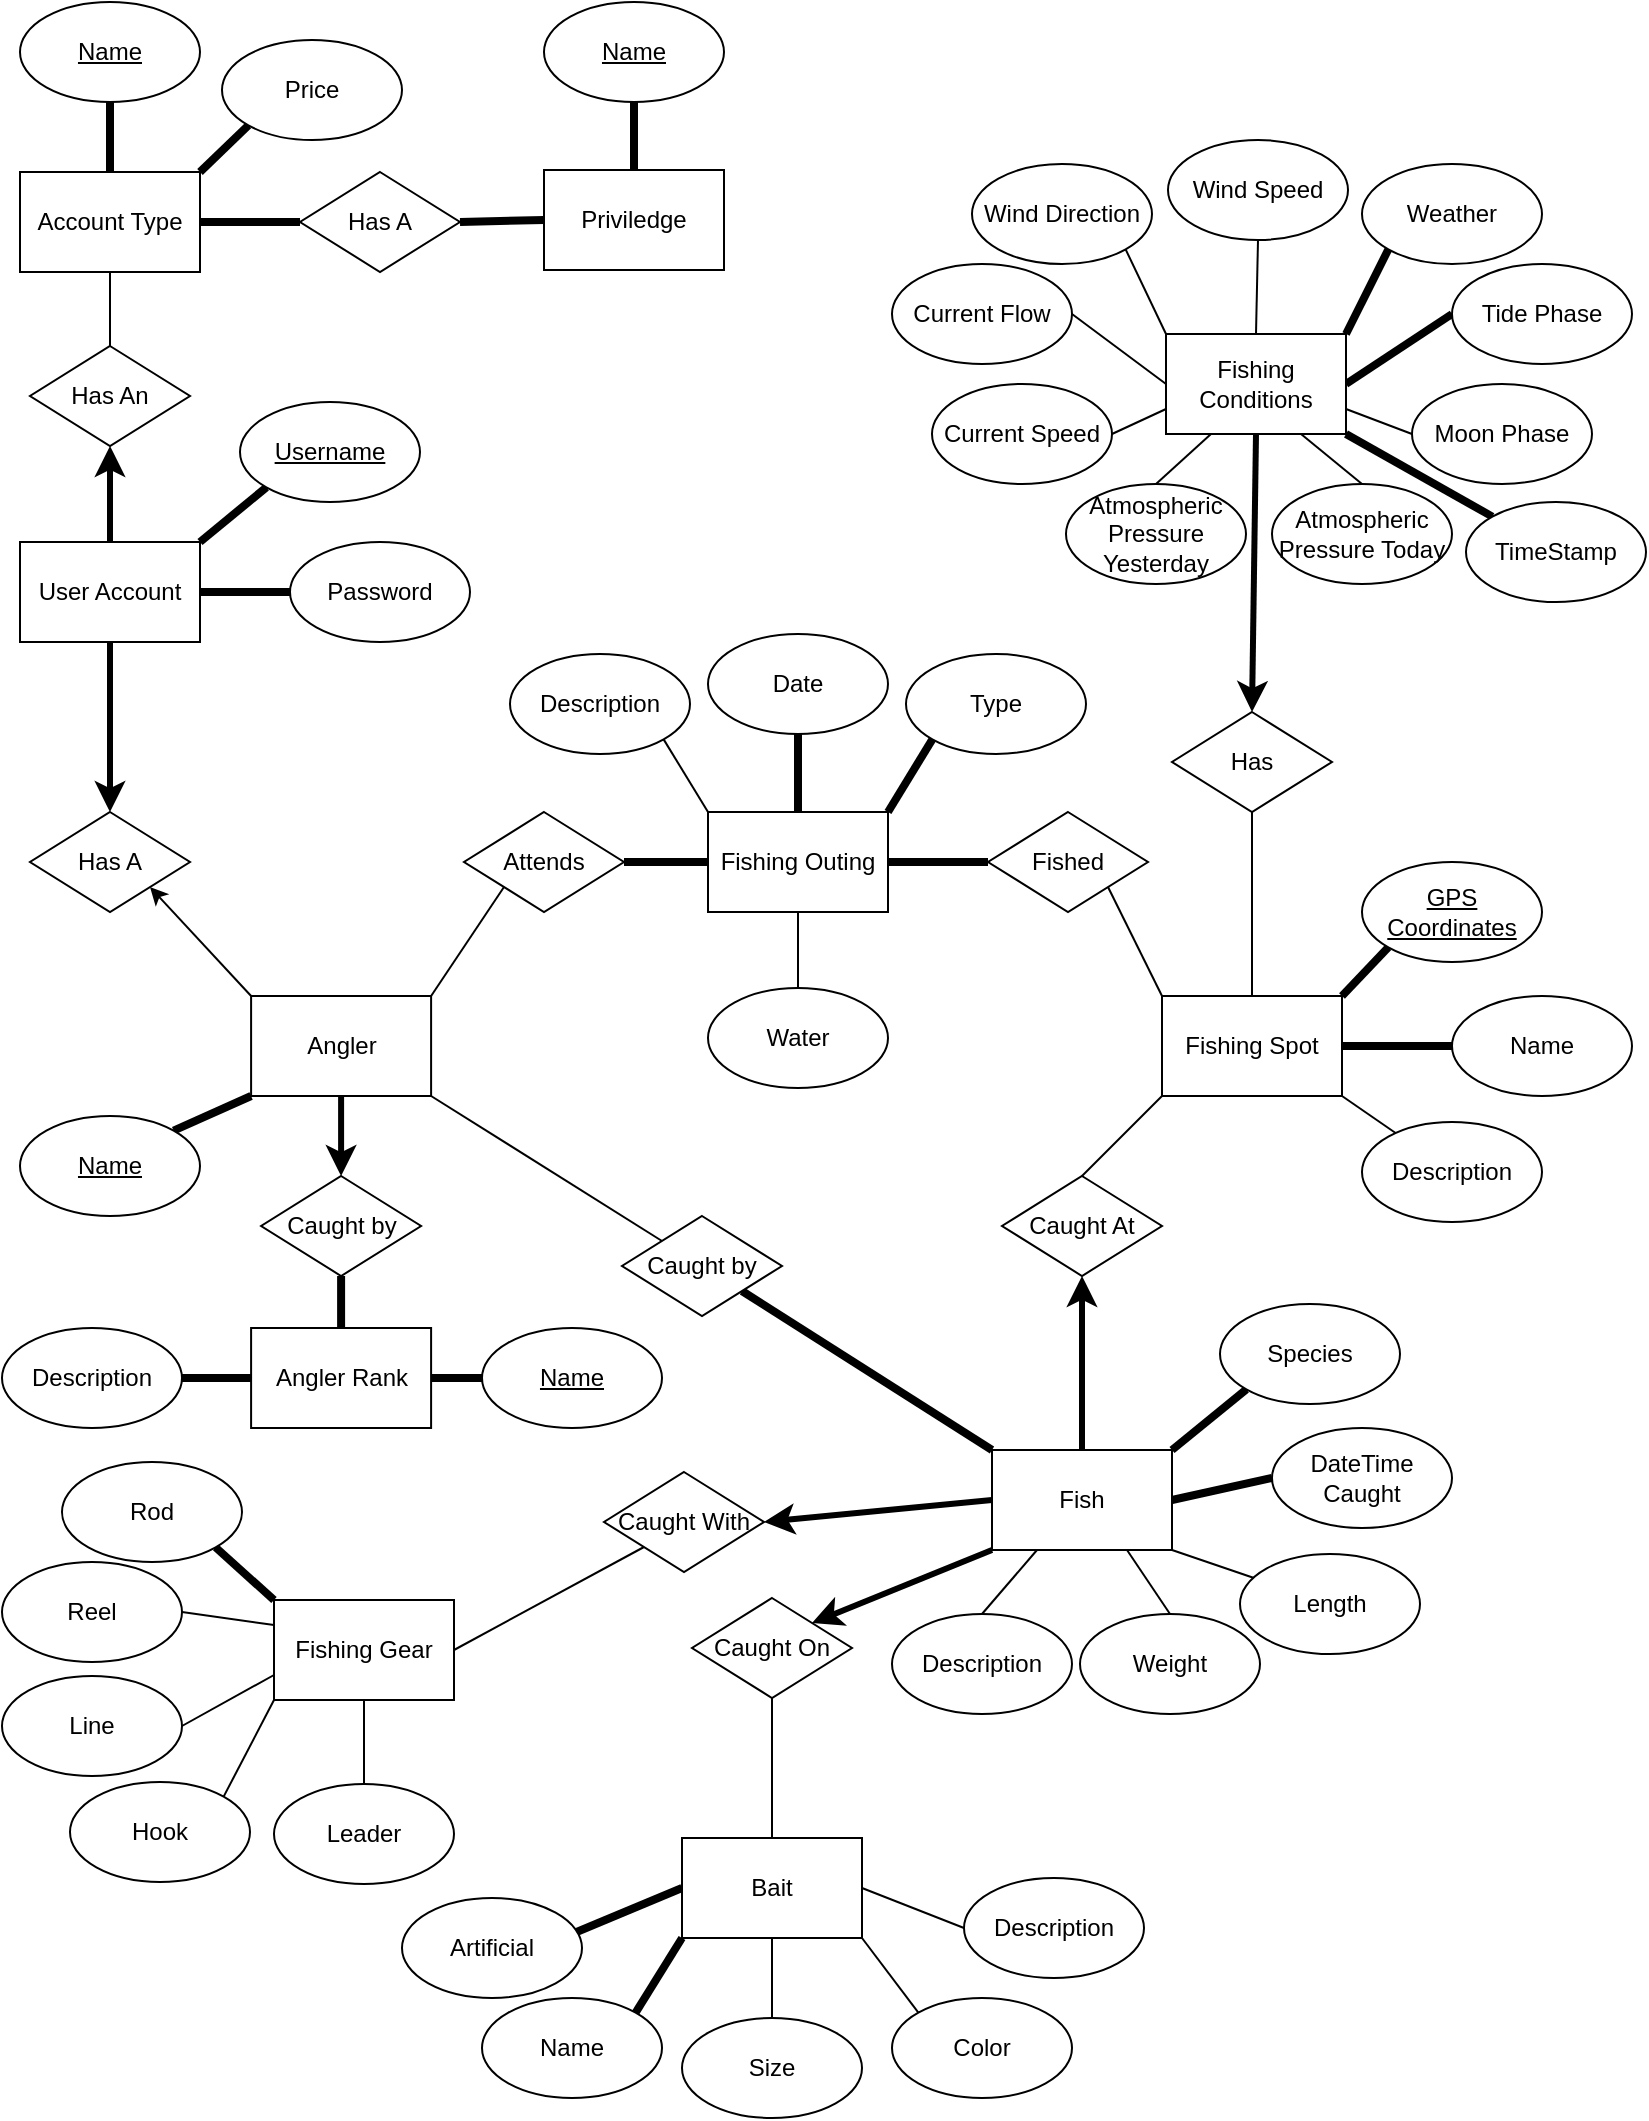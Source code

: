 <mxfile>
    <diagram id="Nq6YGKa5iNmX60OaH6xu" name="Page-1">
        <mxGraphModel dx="950" dy="1045" grid="1" gridSize="10" guides="1" tooltips="1" connect="1" arrows="1" fold="1" page="1" pageScale="1" pageWidth="850" pageHeight="1100" math="0" shadow="0">
            <root>
                <mxCell id="0"/>
                <mxCell id="1" parent="0"/>
                <mxCell id="4" style="edgeStyle=none;html=1;exitX=1;exitY=0;exitDx=0;exitDy=0;entryX=0;entryY=1;entryDx=0;entryDy=0;endArrow=none;endFill=0;strokeWidth=4;" parent="1" source="2" target="3" edge="1">
                    <mxGeometry relative="1" as="geometry"/>
                </mxCell>
                <mxCell id="6" style="edgeStyle=none;html=1;exitX=1;exitY=1;exitDx=0;exitDy=0;endArrow=none;endFill=0;strokeWidth=1;" parent="1" source="2" target="5" edge="1">
                    <mxGeometry relative="1" as="geometry"/>
                </mxCell>
                <mxCell id="8" style="edgeStyle=none;html=1;exitX=1;exitY=0.5;exitDx=0;exitDy=0;entryX=0;entryY=0.5;entryDx=0;entryDy=0;endArrow=none;endFill=0;strokeWidth=4;" parent="1" source="2" target="7" edge="1">
                    <mxGeometry relative="1" as="geometry"/>
                </mxCell>
                <mxCell id="26" style="edgeStyle=none;html=1;entryX=0;entryY=0;entryDx=0;entryDy=0;endArrow=none;endFill=0;strokeWidth=4;exitX=1;exitY=1;exitDx=0;exitDy=0;" parent="1" source="12" target="24" edge="1">
                    <mxGeometry relative="1" as="geometry">
                        <mxPoint x="813" y="390" as="sourcePoint"/>
                    </mxGeometry>
                </mxCell>
                <mxCell id="30" style="edgeStyle=none;html=1;exitX=0;exitY=0;exitDx=0;exitDy=0;entryX=1;entryY=1;entryDx=0;entryDy=0;endArrow=none;endFill=0;strokeWidth=1;" parent="1" source="2" target="28" edge="1">
                    <mxGeometry relative="1" as="geometry">
                        <mxPoint x="610" y="507" as="sourcePoint"/>
                    </mxGeometry>
                </mxCell>
                <mxCell id="42" style="edgeStyle=none;html=1;exitX=0;exitY=1;exitDx=0;exitDy=0;entryX=0.5;entryY=0;entryDx=0;entryDy=0;endArrow=none;endFill=0;strokeWidth=1;" parent="1" source="2" target="33" edge="1">
                    <mxGeometry relative="1" as="geometry"/>
                </mxCell>
                <mxCell id="58" style="edgeStyle=none;html=1;exitX=0.5;exitY=0;exitDx=0;exitDy=0;endArrow=none;endFill=0;strokeWidth=1;entryX=0.5;entryY=1;entryDx=0;entryDy=0;" parent="1" source="2" target="57" edge="1">
                    <mxGeometry relative="1" as="geometry"/>
                </mxCell>
                <mxCell id="2" value="Fishing Spot" style="rounded=0;whiteSpace=wrap;html=1;" parent="1" vertex="1">
                    <mxGeometry x="591" y="507" width="90" height="50" as="geometry"/>
                </mxCell>
                <mxCell id="3" value="&lt;u&gt;GPS Coordinates&lt;/u&gt;" style="ellipse;whiteSpace=wrap;html=1;" parent="1" vertex="1">
                    <mxGeometry x="691" y="440" width="90" height="50" as="geometry"/>
                </mxCell>
                <mxCell id="5" value="Description" style="ellipse;whiteSpace=wrap;html=1;" parent="1" vertex="1">
                    <mxGeometry x="691" y="570" width="90" height="50" as="geometry"/>
                </mxCell>
                <mxCell id="7" value="Name" style="ellipse;whiteSpace=wrap;html=1;" parent="1" vertex="1">
                    <mxGeometry x="736" y="507" width="90" height="50" as="geometry"/>
                </mxCell>
                <mxCell id="9" style="edgeStyle=none;html=1;exitX=1;exitY=0;exitDx=0;exitDy=0;entryX=0;entryY=1;entryDx=0;entryDy=0;endArrow=none;endFill=0;strokeWidth=4;" parent="1" source="12" target="13" edge="1">
                    <mxGeometry relative="1" as="geometry"/>
                </mxCell>
                <mxCell id="10" style="edgeStyle=none;html=1;exitX=0.5;exitY=0;exitDx=0;exitDy=0;endArrow=none;endFill=0;strokeWidth=1;entryX=0.5;entryY=1;entryDx=0;entryDy=0;" parent="1" source="12" target="14" edge="1">
                    <mxGeometry relative="1" as="geometry">
                        <mxPoint x="518" y="201" as="targetPoint"/>
                    </mxGeometry>
                </mxCell>
                <mxCell id="11" style="edgeStyle=none;html=1;exitX=0;exitY=0;exitDx=0;exitDy=0;entryX=1;entryY=1;entryDx=0;entryDy=0;endArrow=none;endFill=0;strokeWidth=1;" parent="1" source="12" target="15" edge="1">
                    <mxGeometry relative="1" as="geometry"/>
                </mxCell>
                <mxCell id="20" style="edgeStyle=none;html=1;exitX=1;exitY=0.5;exitDx=0;exitDy=0;entryX=0;entryY=0.5;entryDx=0;entryDy=0;endArrow=none;endFill=0;strokeWidth=4;" parent="1" source="12" target="16" edge="1">
                    <mxGeometry relative="1" as="geometry"/>
                </mxCell>
                <mxCell id="21" style="edgeStyle=none;html=1;exitX=0;exitY=0.75;exitDx=0;exitDy=0;entryX=1;entryY=0.5;entryDx=0;entryDy=0;endArrow=none;endFill=0;strokeWidth=1;" parent="1" source="12" target="18" edge="1">
                    <mxGeometry relative="1" as="geometry"/>
                </mxCell>
                <mxCell id="22" style="edgeStyle=none;html=1;exitX=0;exitY=0.5;exitDx=0;exitDy=0;entryX=1;entryY=0.5;entryDx=0;entryDy=0;endArrow=none;endFill=0;strokeWidth=1;" parent="1" source="12" target="19" edge="1">
                    <mxGeometry relative="1" as="geometry"/>
                </mxCell>
                <mxCell id="59" style="edgeStyle=none;html=1;exitX=0.5;exitY=1;exitDx=0;exitDy=0;entryX=0.5;entryY=0;entryDx=0;entryDy=0;endArrow=classic;endFill=1;strokeWidth=3;" parent="1" source="12" target="57" edge="1">
                    <mxGeometry relative="1" as="geometry">
                        <mxPoint x="551" y="320" as="targetPoint"/>
                    </mxGeometry>
                </mxCell>
                <mxCell id="92" style="edgeStyle=none;html=1;exitX=1;exitY=0.75;exitDx=0;exitDy=0;entryX=0;entryY=0.5;entryDx=0;entryDy=0;startArrow=none;startFill=0;endArrow=none;endFill=0;strokeWidth=1;" parent="1" source="12" target="91" edge="1">
                    <mxGeometry relative="1" as="geometry"/>
                </mxCell>
                <mxCell id="94" style="edgeStyle=none;html=1;exitX=0.75;exitY=1;exitDx=0;exitDy=0;entryX=0.5;entryY=0;entryDx=0;entryDy=0;endArrow=none;endFill=0;" parent="1" source="12" target="93" edge="1">
                    <mxGeometry relative="1" as="geometry"/>
                </mxCell>
                <mxCell id="96" style="edgeStyle=none;html=1;exitX=0.25;exitY=1;exitDx=0;exitDy=0;entryX=0.5;entryY=0;entryDx=0;entryDy=0;endArrow=none;endFill=0;" parent="1" source="12" target="95" edge="1">
                    <mxGeometry relative="1" as="geometry"/>
                </mxCell>
                <mxCell id="12" value="Fishing Conditions" style="rounded=0;whiteSpace=wrap;html=1;" parent="1" vertex="1">
                    <mxGeometry x="593" y="176" width="90" height="50" as="geometry"/>
                </mxCell>
                <mxCell id="13" value="Weather" style="ellipse;whiteSpace=wrap;html=1;" parent="1" vertex="1">
                    <mxGeometry x="691" y="91" width="90" height="50" as="geometry"/>
                </mxCell>
                <mxCell id="14" value="Wind Speed" style="ellipse;whiteSpace=wrap;html=1;" parent="1" vertex="1">
                    <mxGeometry x="594" y="79" width="90" height="50" as="geometry"/>
                </mxCell>
                <mxCell id="15" value="Wind Direction" style="ellipse;whiteSpace=wrap;html=1;" parent="1" vertex="1">
                    <mxGeometry x="496" y="91" width="90" height="50" as="geometry"/>
                </mxCell>
                <mxCell id="16" value="Tide Phase" style="ellipse;whiteSpace=wrap;html=1;" parent="1" vertex="1">
                    <mxGeometry x="736" y="141" width="90" height="50" as="geometry"/>
                </mxCell>
                <mxCell id="18" value="Current Speed" style="ellipse;whiteSpace=wrap;html=1;" parent="1" vertex="1">
                    <mxGeometry x="476" y="201" width="90" height="50" as="geometry"/>
                </mxCell>
                <mxCell id="19" value="Current Flow" style="ellipse;whiteSpace=wrap;html=1;" parent="1" vertex="1">
                    <mxGeometry x="456" y="141" width="90" height="50" as="geometry"/>
                </mxCell>
                <mxCell id="29" style="edgeStyle=none;html=1;exitX=1;exitY=0.5;exitDx=0;exitDy=0;endArrow=none;endFill=0;strokeWidth=4;entryX=0;entryY=0.5;entryDx=0;entryDy=0;" parent="1" source="23" target="28" edge="1">
                    <mxGeometry relative="1" as="geometry">
                        <mxPoint x="498" y="515.5" as="targetPoint"/>
                    </mxGeometry>
                </mxCell>
                <mxCell id="47" style="edgeStyle=none;html=1;exitX=0.5;exitY=0;exitDx=0;exitDy=0;entryX=0.5;entryY=1;entryDx=0;entryDy=0;endArrow=none;endFill=0;strokeWidth=4;" parent="1" source="23" target="46" edge="1">
                    <mxGeometry relative="1" as="geometry">
                        <mxPoint x="409" y="376" as="targetPoint"/>
                    </mxGeometry>
                </mxCell>
                <mxCell id="51" style="edgeStyle=none;html=1;exitX=0;exitY=0;exitDx=0;exitDy=0;entryX=1;entryY=1;entryDx=0;entryDy=0;endArrow=none;endFill=0;strokeWidth=1;" parent="1" source="23" target="50" edge="1">
                    <mxGeometry relative="1" as="geometry">
                        <mxPoint x="304.0" y="510.485" as="targetPoint"/>
                    </mxGeometry>
                </mxCell>
                <mxCell id="53" style="edgeStyle=none;html=1;exitX=1;exitY=0;exitDx=0;exitDy=0;endArrow=none;endFill=0;strokeWidth=4;entryX=0;entryY=1;entryDx=0;entryDy=0;" parent="1" source="23" target="52" edge="1">
                    <mxGeometry relative="1" as="geometry">
                        <mxPoint x="471.89" y="378.515" as="targetPoint"/>
                    </mxGeometry>
                </mxCell>
                <mxCell id="56" style="edgeStyle=none;html=1;entryX=0.5;entryY=0;entryDx=0;entryDy=0;endArrow=none;endFill=0;strokeWidth=1;exitX=0.5;exitY=1;exitDx=0;exitDy=0;" parent="1" source="23" target="55" edge="1">
                    <mxGeometry relative="1" as="geometry">
                        <mxPoint x="404" y="460" as="sourcePoint"/>
                    </mxGeometry>
                </mxCell>
                <mxCell id="23" value="Fishing Outing" style="rounded=0;whiteSpace=wrap;html=1;" parent="1" vertex="1">
                    <mxGeometry x="364" y="415" width="90" height="50" as="geometry"/>
                </mxCell>
                <mxCell id="24" value="TimeStamp" style="ellipse;whiteSpace=wrap;html=1;" parent="1" vertex="1">
                    <mxGeometry x="743" y="260" width="90" height="50" as="geometry"/>
                </mxCell>
                <mxCell id="28" value="Fished" style="rhombus;whiteSpace=wrap;html=1;" parent="1" vertex="1">
                    <mxGeometry x="504" y="415" width="80" height="50" as="geometry"/>
                </mxCell>
                <mxCell id="35" style="edgeStyle=none;html=1;entryX=0;entryY=0.5;entryDx=0;entryDy=0;endArrow=none;endFill=0;strokeWidth=4;exitX=1;exitY=0.5;exitDx=0;exitDy=0;" parent="1" source="32" target="34" edge="1">
                    <mxGeometry relative="1" as="geometry">
                        <mxPoint x="520" y="796" as="sourcePoint"/>
                    </mxGeometry>
                </mxCell>
                <mxCell id="38" style="edgeStyle=none;html=1;exitX=0.75;exitY=1;exitDx=0;exitDy=0;entryX=0.5;entryY=0;entryDx=0;entryDy=0;endArrow=none;endFill=0;strokeWidth=1;" parent="1" source="32" target="36" edge="1">
                    <mxGeometry relative="1" as="geometry"/>
                </mxCell>
                <mxCell id="39" style="edgeStyle=none;html=1;exitX=1;exitY=1;exitDx=0;exitDy=0;endArrow=none;endFill=0;strokeWidth=1;" parent="1" source="32" target="37" edge="1">
                    <mxGeometry relative="1" as="geometry"/>
                </mxCell>
                <mxCell id="62" style="edgeStyle=none;html=1;exitX=0;exitY=0.5;exitDx=0;exitDy=0;entryX=1;entryY=0.5;entryDx=0;entryDy=0;endArrow=classic;endFill=1;strokeWidth=3;" parent="1" source="32" target="61" edge="1">
                    <mxGeometry relative="1" as="geometry"/>
                </mxCell>
                <mxCell id="71" style="edgeStyle=none;html=1;exitX=0;exitY=1;exitDx=0;exitDy=0;entryX=1;entryY=0;entryDx=0;entryDy=0;endArrow=classic;endFill=1;strokeWidth=3;" parent="1" source="32" target="70" edge="1">
                    <mxGeometry relative="1" as="geometry"/>
                </mxCell>
                <mxCell id="131" style="edgeStyle=none;html=1;exitX=0;exitY=0;exitDx=0;exitDy=0;entryX=1;entryY=1;entryDx=0;entryDy=0;strokeWidth=4;endArrow=none;endFill=0;" parent="1" source="32" target="130" edge="1">
                    <mxGeometry relative="1" as="geometry">
                        <Array as="points"/>
                    </mxGeometry>
                </mxCell>
                <mxCell id="136" style="edgeStyle=none;html=1;exitX=1;exitY=0;exitDx=0;exitDy=0;entryX=0;entryY=1;entryDx=0;entryDy=0;endArrow=none;endFill=0;strokeWidth=4;" parent="1" source="32" target="133" edge="1">
                    <mxGeometry relative="1" as="geometry"/>
                </mxCell>
                <mxCell id="32" value="Fish" style="rounded=0;whiteSpace=wrap;html=1;" parent="1" vertex="1">
                    <mxGeometry x="506" y="734" width="90" height="50" as="geometry"/>
                </mxCell>
                <mxCell id="43" style="edgeStyle=none;html=1;entryX=0.5;entryY=0;entryDx=0;entryDy=0;endArrow=none;endFill=0;strokeWidth=3;startArrow=classic;startFill=1;exitX=0.5;exitY=1;exitDx=0;exitDy=0;" parent="1" source="33" target="32" edge="1">
                    <mxGeometry relative="1" as="geometry">
                        <mxPoint x="551" y="649" as="sourcePoint"/>
                    </mxGeometry>
                </mxCell>
                <mxCell id="33" value="Caught At" style="rhombus;whiteSpace=wrap;html=1;" parent="1" vertex="1">
                    <mxGeometry x="511" y="597" width="80" height="50" as="geometry"/>
                </mxCell>
                <mxCell id="34" value="DateTime Caught" style="ellipse;whiteSpace=wrap;html=1;" parent="1" vertex="1">
                    <mxGeometry x="646" y="723" width="90" height="50" as="geometry"/>
                </mxCell>
                <mxCell id="36" value="Weight" style="ellipse;whiteSpace=wrap;html=1;" parent="1" vertex="1">
                    <mxGeometry x="550" y="816" width="90" height="50" as="geometry"/>
                </mxCell>
                <mxCell id="37" value="Length" style="ellipse;whiteSpace=wrap;html=1;" parent="1" vertex="1">
                    <mxGeometry x="630" y="786" width="90" height="50" as="geometry"/>
                </mxCell>
                <mxCell id="41" style="edgeStyle=none;html=1;exitX=0.5;exitY=0;exitDx=0;exitDy=0;entryX=0.25;entryY=1;entryDx=0;entryDy=0;endArrow=none;endFill=0;strokeWidth=1;" parent="1" source="40" target="32" edge="1">
                    <mxGeometry relative="1" as="geometry"/>
                </mxCell>
                <mxCell id="40" value="Description" style="ellipse;whiteSpace=wrap;html=1;" parent="1" vertex="1">
                    <mxGeometry x="456" y="816" width="90" height="50" as="geometry"/>
                </mxCell>
                <mxCell id="46" value="Date" style="ellipse;whiteSpace=wrap;html=1;" parent="1" vertex="1">
                    <mxGeometry x="364" y="326" width="90" height="50" as="geometry"/>
                </mxCell>
                <mxCell id="50" value="Description" style="ellipse;whiteSpace=wrap;html=1;" parent="1" vertex="1">
                    <mxGeometry x="265" y="336" width="90" height="50" as="geometry"/>
                </mxCell>
                <mxCell id="52" value="Type" style="ellipse;whiteSpace=wrap;html=1;" parent="1" vertex="1">
                    <mxGeometry x="463" y="336" width="90" height="50" as="geometry"/>
                </mxCell>
                <mxCell id="55" value="Water" style="ellipse;whiteSpace=wrap;html=1;" parent="1" vertex="1">
                    <mxGeometry x="364" y="503" width="90" height="50" as="geometry"/>
                </mxCell>
                <mxCell id="57" value="Has" style="rhombus;whiteSpace=wrap;html=1;" parent="1" vertex="1">
                    <mxGeometry x="596" y="365" width="80" height="50" as="geometry"/>
                </mxCell>
                <mxCell id="61" value="Caught With" style="rhombus;whiteSpace=wrap;html=1;" parent="1" vertex="1">
                    <mxGeometry x="312" y="745" width="80" height="50" as="geometry"/>
                </mxCell>
                <mxCell id="66" style="edgeStyle=none;html=1;exitX=0;exitY=0;exitDx=0;exitDy=0;entryX=1;entryY=1;entryDx=0;entryDy=0;endArrow=none;endFill=0;strokeWidth=4;" parent="1" source="63" target="65" edge="1">
                    <mxGeometry relative="1" as="geometry">
                        <mxPoint x="97" y="834" as="targetPoint"/>
                    </mxGeometry>
                </mxCell>
                <mxCell id="67" style="edgeStyle=none;html=1;exitX=1;exitY=0.5;exitDx=0;exitDy=0;endArrow=none;endFill=0;strokeWidth=1;entryX=0;entryY=1;entryDx=0;entryDy=0;" parent="1" source="63" target="61" edge="1">
                    <mxGeometry relative="1" as="geometry"/>
                </mxCell>
                <mxCell id="69" style="edgeStyle=none;html=1;exitX=0;exitY=0.25;exitDx=0;exitDy=0;entryX=1;entryY=0.5;entryDx=0;entryDy=0;endArrow=none;endFill=0;strokeWidth=1;" parent="1" source="63" target="68" edge="1">
                    <mxGeometry relative="1" as="geometry"/>
                </mxCell>
                <mxCell id="86" style="edgeStyle=none;html=1;exitX=0;exitY=0.75;exitDx=0;exitDy=0;startArrow=none;startFill=0;endArrow=none;endFill=0;strokeWidth=1;entryX=1;entryY=0.5;entryDx=0;entryDy=0;" parent="1" source="63" target="85" edge="1">
                    <mxGeometry relative="1" as="geometry"/>
                </mxCell>
                <mxCell id="88" style="edgeStyle=none;html=1;exitX=0;exitY=1;exitDx=0;exitDy=0;entryX=1;entryY=0;entryDx=0;entryDy=0;startArrow=none;startFill=0;endArrow=none;endFill=0;strokeWidth=1;" parent="1" source="63" target="87" edge="1">
                    <mxGeometry relative="1" as="geometry"/>
                </mxCell>
                <mxCell id="90" style="edgeStyle=none;html=1;exitX=0.5;exitY=1;exitDx=0;exitDy=0;entryX=0.5;entryY=0;entryDx=0;entryDy=0;startArrow=none;startFill=0;endArrow=none;endFill=0;strokeWidth=1;" parent="1" source="63" target="89" edge="1">
                    <mxGeometry relative="1" as="geometry"/>
                </mxCell>
                <mxCell id="63" value="Fishing Gear" style="rounded=0;whiteSpace=wrap;html=1;" parent="1" vertex="1">
                    <mxGeometry x="147" y="809" width="90" height="50" as="geometry"/>
                </mxCell>
                <mxCell id="65" value="Rod" style="ellipse;whiteSpace=wrap;html=1;" parent="1" vertex="1">
                    <mxGeometry x="41" y="740" width="90" height="50" as="geometry"/>
                </mxCell>
                <mxCell id="68" value="Reel" style="ellipse;whiteSpace=wrap;html=1;" parent="1" vertex="1">
                    <mxGeometry x="11" y="790" width="90" height="50" as="geometry"/>
                </mxCell>
                <mxCell id="73" style="edgeStyle=none;html=1;exitX=0.5;exitY=1;exitDx=0;exitDy=0;entryX=0.5;entryY=0;entryDx=0;entryDy=0;endArrow=none;endFill=0;strokeWidth=1;" parent="1" source="70" target="72" edge="1">
                    <mxGeometry relative="1" as="geometry"/>
                </mxCell>
                <mxCell id="70" value="Caught On" style="rhombus;whiteSpace=wrap;html=1;" parent="1" vertex="1">
                    <mxGeometry x="356" y="808" width="80" height="50" as="geometry"/>
                </mxCell>
                <mxCell id="76" style="edgeStyle=none;html=1;exitX=0;exitY=0.5;exitDx=0;exitDy=0;entryX=0.97;entryY=0.34;entryDx=0;entryDy=0;entryPerimeter=0;endArrow=none;endFill=0;strokeWidth=4;" parent="1" source="72" target="75" edge="1">
                    <mxGeometry relative="1" as="geometry"/>
                </mxCell>
                <mxCell id="78" style="edgeStyle=none;html=1;exitX=0.5;exitY=1;exitDx=0;exitDy=0;endArrow=none;endFill=0;strokeWidth=1;entryX=0.5;entryY=0;entryDx=0;entryDy=0;" parent="1" source="72" target="77" edge="1">
                    <mxGeometry relative="1" as="geometry">
                        <mxPoint x="396" y="1008" as="targetPoint"/>
                    </mxGeometry>
                </mxCell>
                <mxCell id="80" style="edgeStyle=none;html=1;exitX=0;exitY=1;exitDx=0;exitDy=0;entryX=1;entryY=0;entryDx=0;entryDy=0;endArrow=none;endFill=0;strokeWidth=4;" parent="1" source="72" target="79" edge="1">
                    <mxGeometry relative="1" as="geometry"/>
                </mxCell>
                <mxCell id="82" style="edgeStyle=none;html=1;exitX=1;exitY=1;exitDx=0;exitDy=0;endArrow=none;endFill=0;strokeWidth=1;entryX=0;entryY=0;entryDx=0;entryDy=0;" parent="1" source="72" target="81" edge="1">
                    <mxGeometry relative="1" as="geometry"/>
                </mxCell>
                <mxCell id="84" style="edgeStyle=none;html=1;exitX=1;exitY=0.5;exitDx=0;exitDy=0;entryX=0;entryY=0.5;entryDx=0;entryDy=0;endArrow=none;endFill=0;strokeWidth=1;" parent="1" source="72" target="83" edge="1">
                    <mxGeometry relative="1" as="geometry"/>
                </mxCell>
                <mxCell id="72" value="Bait" style="rounded=0;whiteSpace=wrap;html=1;" parent="1" vertex="1">
                    <mxGeometry x="351" y="928" width="90" height="50" as="geometry"/>
                </mxCell>
                <mxCell id="75" value="Artificial" style="ellipse;whiteSpace=wrap;html=1;" parent="1" vertex="1">
                    <mxGeometry x="211" y="958" width="90" height="50" as="geometry"/>
                </mxCell>
                <mxCell id="77" value="Size" style="ellipse;whiteSpace=wrap;html=1;" parent="1" vertex="1">
                    <mxGeometry x="351" y="1018" width="90" height="50" as="geometry"/>
                </mxCell>
                <mxCell id="79" value="Name" style="ellipse;whiteSpace=wrap;html=1;" parent="1" vertex="1">
                    <mxGeometry x="251" y="1008" width="90" height="50" as="geometry"/>
                </mxCell>
                <mxCell id="81" value="Color" style="ellipse;whiteSpace=wrap;html=1;" parent="1" vertex="1">
                    <mxGeometry x="456" y="1008" width="90" height="50" as="geometry"/>
                </mxCell>
                <mxCell id="83" value="Description" style="ellipse;whiteSpace=wrap;html=1;" parent="1" vertex="1">
                    <mxGeometry x="492" y="948" width="90" height="50" as="geometry"/>
                </mxCell>
                <mxCell id="85" value="Line" style="ellipse;whiteSpace=wrap;html=1;" parent="1" vertex="1">
                    <mxGeometry x="11" y="847" width="90" height="50" as="geometry"/>
                </mxCell>
                <mxCell id="87" value="Hook" style="ellipse;whiteSpace=wrap;html=1;" parent="1" vertex="1">
                    <mxGeometry x="45" y="900" width="90" height="50" as="geometry"/>
                </mxCell>
                <mxCell id="89" value="Leader" style="ellipse;whiteSpace=wrap;html=1;" parent="1" vertex="1">
                    <mxGeometry x="147" y="901" width="90" height="50" as="geometry"/>
                </mxCell>
                <mxCell id="91" value="Moon Phase" style="ellipse;whiteSpace=wrap;html=1;" parent="1" vertex="1">
                    <mxGeometry x="716" y="201" width="90" height="50" as="geometry"/>
                </mxCell>
                <mxCell id="93" value="Atmospheric Pressure Today" style="ellipse;whiteSpace=wrap;html=1;" parent="1" vertex="1">
                    <mxGeometry x="646" y="251" width="90" height="50" as="geometry"/>
                </mxCell>
                <mxCell id="95" value="Atmospheric Pressure Yesterday" style="ellipse;whiteSpace=wrap;html=1;" parent="1" vertex="1">
                    <mxGeometry x="543" y="251" width="90" height="50" as="geometry"/>
                </mxCell>
                <mxCell id="98" value="Angler" style="rounded=0;whiteSpace=wrap;html=1;" parent="1" vertex="1">
                    <mxGeometry x="135.55" y="507" width="90" height="50" as="geometry"/>
                </mxCell>
                <mxCell id="100" style="edgeStyle=none;html=1;exitX=1;exitY=0.5;exitDx=0;exitDy=0;entryX=0;entryY=0.5;entryDx=0;entryDy=0;endArrow=none;endFill=0;strokeWidth=4;" parent="1" source="99" target="23" edge="1">
                    <mxGeometry relative="1" as="geometry"/>
                </mxCell>
                <mxCell id="101" style="edgeStyle=none;html=1;exitX=0;exitY=1;exitDx=0;exitDy=0;entryX=1;entryY=0;entryDx=0;entryDy=0;endArrow=none;endFill=0;" parent="1" source="99" target="98" edge="1">
                    <mxGeometry relative="1" as="geometry">
                        <mxPoint x="280.55" y="547" as="sourcePoint"/>
                        <mxPoint x="240.55" y="507" as="targetPoint"/>
                    </mxGeometry>
                </mxCell>
                <mxCell id="99" value="Attends" style="rhombus;whiteSpace=wrap;html=1;" parent="1" vertex="1">
                    <mxGeometry x="242" y="415" width="80" height="50" as="geometry"/>
                </mxCell>
                <mxCell id="104" style="edgeStyle=none;html=1;exitX=1;exitY=0;exitDx=0;exitDy=0;entryX=0;entryY=1;entryDx=0;entryDy=0;endArrow=none;endFill=0;strokeWidth=4;" parent="1" source="103" target="98" edge="1">
                    <mxGeometry relative="1" as="geometry"/>
                </mxCell>
                <mxCell id="103" value="&lt;u&gt;Name&lt;/u&gt;" style="ellipse;whiteSpace=wrap;html=1;" parent="1" vertex="1">
                    <mxGeometry x="20" y="567" width="90" height="50" as="geometry"/>
                </mxCell>
                <mxCell id="106" style="edgeStyle=none;html=1;exitX=0.5;exitY=0;exitDx=0;exitDy=0;entryX=0.5;entryY=1;entryDx=0;entryDy=0;endArrow=none;endFill=0;strokeWidth=3;startArrow=classic;startFill=1;" parent="1" source="138" target="98" edge="1">
                    <mxGeometry relative="1" as="geometry">
                        <mxPoint x="180.55" y="597" as="sourcePoint"/>
                    </mxGeometry>
                </mxCell>
                <mxCell id="110" style="edgeStyle=none;html=1;exitX=0.5;exitY=1;exitDx=0;exitDy=0;entryX=0.5;entryY=0;entryDx=0;entryDy=0;startArrow=none;startFill=0;endArrow=classic;endFill=1;strokeWidth=3;" parent="1" source="107" target="108" edge="1">
                    <mxGeometry relative="1" as="geometry"/>
                </mxCell>
                <mxCell id="114" style="edgeStyle=none;html=1;exitX=1;exitY=0.5;exitDx=0;exitDy=0;entryX=0;entryY=0.5;entryDx=0;entryDy=0;startArrow=none;startFill=0;endArrow=none;endFill=0;strokeWidth=4;" parent="1" source="107" target="113" edge="1">
                    <mxGeometry relative="1" as="geometry"/>
                </mxCell>
                <mxCell id="107" value="User Account" style="rounded=0;whiteSpace=wrap;html=1;" parent="1" vertex="1">
                    <mxGeometry x="20" y="280" width="90" height="50" as="geometry"/>
                </mxCell>
                <mxCell id="109" style="edgeStyle=none;html=1;exitX=1;exitY=1;exitDx=0;exitDy=0;endArrow=none;endFill=0;strokeWidth=1;startArrow=classic;startFill=1;entryX=0;entryY=0;entryDx=0;entryDy=0;" parent="1" source="108" target="98" edge="1">
                    <mxGeometry relative="1" as="geometry">
                        <mxPoint x="94.55" y="532" as="sourcePoint"/>
                        <mxPoint x="99.55" y="530" as="targetPoint"/>
                    </mxGeometry>
                </mxCell>
                <mxCell id="108" value="Has A" style="rhombus;whiteSpace=wrap;html=1;" parent="1" vertex="1">
                    <mxGeometry x="25" y="415" width="80" height="50" as="geometry"/>
                </mxCell>
                <mxCell id="112" style="edgeStyle=none;html=1;exitX=0;exitY=1;exitDx=0;exitDy=0;entryX=1;entryY=0;entryDx=0;entryDy=0;startArrow=none;startFill=0;endArrow=none;endFill=0;strokeWidth=4;" parent="1" source="111" target="107" edge="1">
                    <mxGeometry relative="1" as="geometry"/>
                </mxCell>
                <mxCell id="111" value="&lt;u&gt;Username&lt;/u&gt;" style="ellipse;whiteSpace=wrap;html=1;" parent="1" vertex="1">
                    <mxGeometry x="130" y="210" width="90" height="50" as="geometry"/>
                </mxCell>
                <mxCell id="113" value="Password" style="ellipse;whiteSpace=wrap;html=1;" parent="1" vertex="1">
                    <mxGeometry x="155" y="280" width="90" height="50" as="geometry"/>
                </mxCell>
                <mxCell id="117" style="edgeStyle=none;html=1;exitX=0.5;exitY=1;exitDx=0;exitDy=0;entryX=0.5;entryY=0;entryDx=0;entryDy=0;startArrow=none;startFill=0;endArrow=none;endFill=0;strokeWidth=1;" parent="1" source="115" target="116" edge="1">
                    <mxGeometry relative="1" as="geometry"/>
                </mxCell>
                <mxCell id="126" style="edgeStyle=none;html=1;exitX=1;exitY=0.5;exitDx=0;exitDy=0;entryX=0;entryY=0.5;entryDx=0;entryDy=0;startArrow=none;startFill=0;endArrow=none;endFill=0;strokeWidth=4;" parent="1" source="115" target="123" edge="1">
                    <mxGeometry relative="1" as="geometry"/>
                </mxCell>
                <mxCell id="115" value="Account Type" style="rounded=0;whiteSpace=wrap;html=1;" parent="1" vertex="1">
                    <mxGeometry x="20" y="95" width="90" height="50" as="geometry"/>
                </mxCell>
                <mxCell id="118" style="edgeStyle=none;html=1;exitX=0.5;exitY=1;exitDx=0;exitDy=0;entryX=0.5;entryY=0;entryDx=0;entryDy=0;startArrow=classic;startFill=1;endArrow=none;endFill=0;strokeWidth=3;" parent="1" source="116" target="107" edge="1">
                    <mxGeometry relative="1" as="geometry"/>
                </mxCell>
                <mxCell id="116" value="Has An" style="rhombus;whiteSpace=wrap;html=1;" parent="1" vertex="1">
                    <mxGeometry x="25" y="182" width="80" height="50" as="geometry"/>
                </mxCell>
                <mxCell id="121" style="edgeStyle=none;html=1;exitX=0.5;exitY=1;exitDx=0;exitDy=0;entryX=0.5;entryY=0;entryDx=0;entryDy=0;startArrow=none;startFill=0;endArrow=none;endFill=0;strokeWidth=4;" parent="1" source="120" target="115" edge="1">
                    <mxGeometry relative="1" as="geometry"/>
                </mxCell>
                <mxCell id="120" value="&lt;u&gt;Name&lt;/u&gt;" style="ellipse;whiteSpace=wrap;html=1;" parent="1" vertex="1">
                    <mxGeometry x="20" y="10" width="90" height="50" as="geometry"/>
                </mxCell>
                <mxCell id="127" style="edgeStyle=none;html=1;exitX=0;exitY=0.5;exitDx=0;exitDy=0;entryX=1;entryY=0.5;entryDx=0;entryDy=0;startArrow=none;startFill=0;endArrow=none;endFill=0;strokeWidth=4;" parent="1" source="122" target="123" edge="1">
                    <mxGeometry relative="1" as="geometry"/>
                </mxCell>
                <mxCell id="122" value="Priviledge" style="rounded=0;whiteSpace=wrap;html=1;" parent="1" vertex="1">
                    <mxGeometry x="282" y="94" width="90" height="50" as="geometry"/>
                </mxCell>
                <mxCell id="123" value="Has A" style="rhombus;whiteSpace=wrap;html=1;" parent="1" vertex="1">
                    <mxGeometry x="160" y="95" width="80" height="50" as="geometry"/>
                </mxCell>
                <mxCell id="125" style="edgeStyle=none;html=1;exitX=0;exitY=1;exitDx=0;exitDy=0;entryX=1;entryY=0;entryDx=0;entryDy=0;startArrow=none;startFill=0;endArrow=none;endFill=0;strokeWidth=4;" parent="1" source="124" target="115" edge="1">
                    <mxGeometry relative="1" as="geometry"/>
                </mxCell>
                <mxCell id="124" value="Price" style="ellipse;whiteSpace=wrap;html=1;" parent="1" vertex="1">
                    <mxGeometry x="121" y="29" width="90" height="50" as="geometry"/>
                </mxCell>
                <mxCell id="129" style="edgeStyle=none;html=1;exitX=0.5;exitY=1;exitDx=0;exitDy=0;startArrow=none;startFill=0;endArrow=none;endFill=0;strokeWidth=4;" parent="1" source="128" target="122" edge="1">
                    <mxGeometry relative="1" as="geometry"/>
                </mxCell>
                <mxCell id="128" value="&lt;u&gt;Name&lt;/u&gt;" style="ellipse;whiteSpace=wrap;html=1;" parent="1" vertex="1">
                    <mxGeometry x="282" y="10" width="90" height="50" as="geometry"/>
                </mxCell>
                <mxCell id="132" style="edgeStyle=none;html=1;exitX=0;exitY=0;exitDx=0;exitDy=0;entryX=1;entryY=1;entryDx=0;entryDy=0;strokeWidth=1;endArrow=none;endFill=0;" parent="1" source="130" target="98" edge="1">
                    <mxGeometry relative="1" as="geometry">
                        <Array as="points"/>
                    </mxGeometry>
                </mxCell>
                <mxCell id="130" value="Caught by" style="rhombus;whiteSpace=wrap;html=1;" parent="1" vertex="1">
                    <mxGeometry x="321" y="617" width="80" height="50" as="geometry"/>
                </mxCell>
                <mxCell id="133" value="Species" style="ellipse;whiteSpace=wrap;html=1;" parent="1" vertex="1">
                    <mxGeometry x="620" y="661" width="90" height="50" as="geometry"/>
                </mxCell>
                <mxCell id="141" style="edgeStyle=none;html=1;exitX=1;exitY=0.5;exitDx=0;exitDy=0;entryX=0;entryY=0.5;entryDx=0;entryDy=0;startArrow=none;startFill=0;endArrow=none;endFill=0;strokeWidth=4;" edge="1" parent="1" source="137" target="140">
                    <mxGeometry relative="1" as="geometry"/>
                </mxCell>
                <mxCell id="143" style="edgeStyle=none;html=1;exitX=0;exitY=0.5;exitDx=0;exitDy=0;entryX=1;entryY=0.5;entryDx=0;entryDy=0;startArrow=none;startFill=0;endArrow=none;endFill=0;strokeWidth=4;" edge="1" parent="1" source="137" target="142">
                    <mxGeometry relative="1" as="geometry"/>
                </mxCell>
                <mxCell id="137" value="Angler Rank" style="rounded=0;whiteSpace=wrap;html=1;" vertex="1" parent="1">
                    <mxGeometry x="135.55" y="673" width="90" height="50" as="geometry"/>
                </mxCell>
                <mxCell id="139" style="edgeStyle=none;html=1;exitX=0.5;exitY=1;exitDx=0;exitDy=0;entryX=0.5;entryY=0;entryDx=0;entryDy=0;startArrow=none;startFill=0;endArrow=none;endFill=0;strokeWidth=4;" edge="1" parent="1" source="138" target="137">
                    <mxGeometry relative="1" as="geometry"/>
                </mxCell>
                <mxCell id="138" value="Caught by" style="rhombus;whiteSpace=wrap;html=1;" vertex="1" parent="1">
                    <mxGeometry x="140.55" y="597" width="80" height="50" as="geometry"/>
                </mxCell>
                <mxCell id="140" value="&lt;u&gt;Name&lt;/u&gt;" style="ellipse;whiteSpace=wrap;html=1;" vertex="1" parent="1">
                    <mxGeometry x="251" y="673" width="90" height="50" as="geometry"/>
                </mxCell>
                <mxCell id="142" value="Description" style="ellipse;whiteSpace=wrap;html=1;" vertex="1" parent="1">
                    <mxGeometry x="11" y="673" width="90" height="50" as="geometry"/>
                </mxCell>
            </root>
        </mxGraphModel>
    </diagram>
</mxfile>